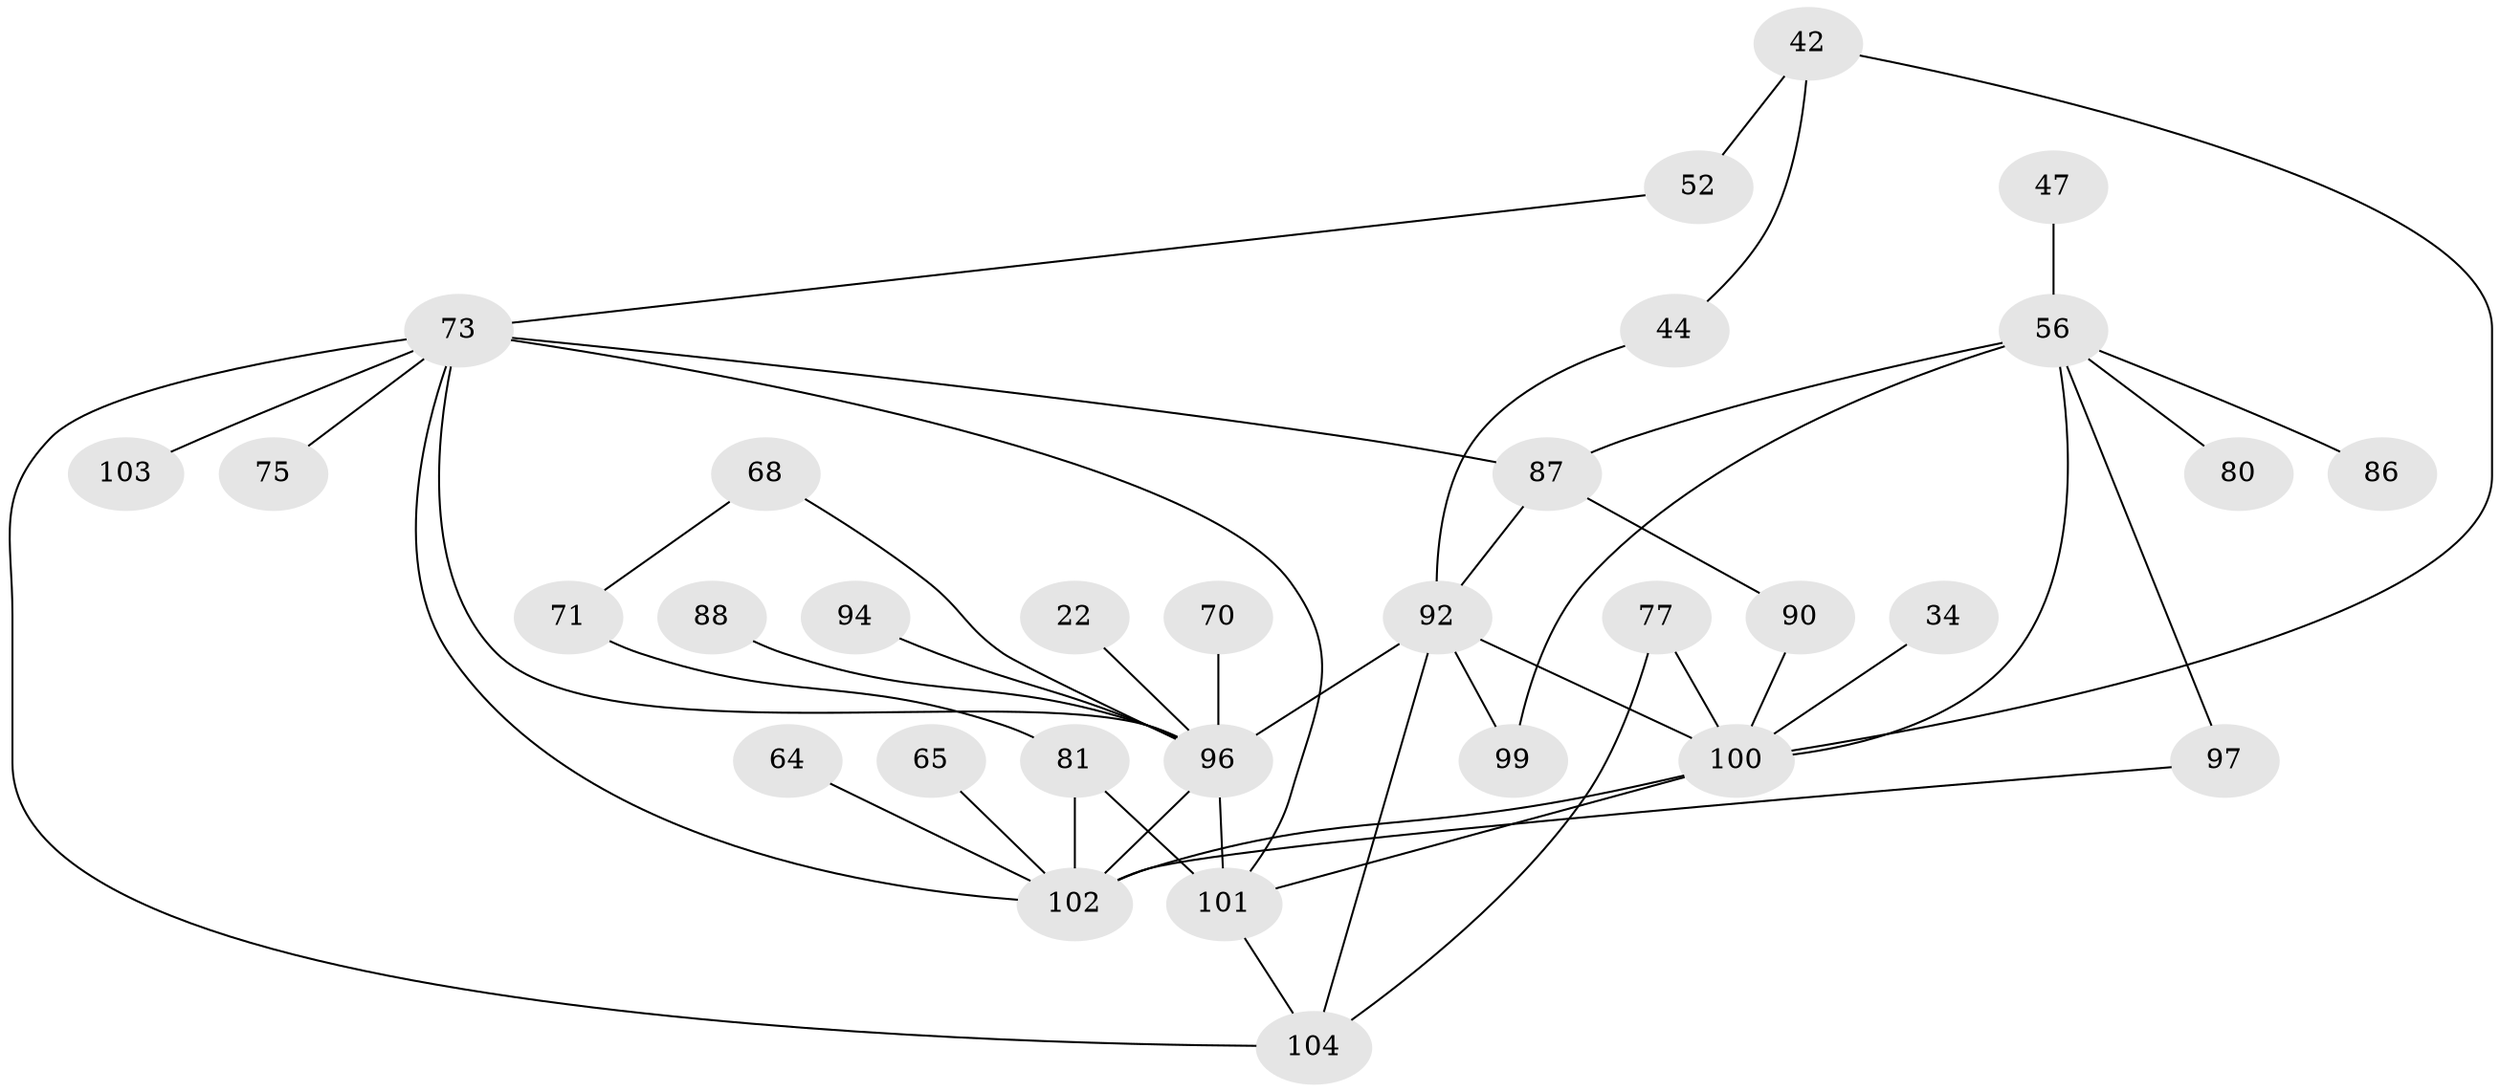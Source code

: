 // original degree distribution, {5: 0.04807692307692308, 7: 0.019230769230769232, 8: 0.019230769230769232, 4: 0.18269230769230768, 6: 0.028846153846153848, 3: 0.18269230769230768, 2: 0.3076923076923077, 1: 0.21153846153846154}
// Generated by graph-tools (version 1.1) at 2025/45/03/04/25 21:45:12]
// undirected, 31 vertices, 46 edges
graph export_dot {
graph [start="1"]
  node [color=gray90,style=filled];
  22;
  34;
  42 [super="+37"];
  44;
  47;
  52 [super="+40"];
  56 [super="+20+17+38"];
  64;
  65;
  68 [super="+16"];
  70;
  71;
  73 [super="+69+58+72"];
  75;
  77;
  80 [super="+59"];
  81 [super="+19+50+66"];
  86;
  87 [super="+76"];
  88 [super="+28+30"];
  90 [super="+53"];
  92 [super="+7+45+89+4"];
  94;
  96 [super="+10+14+27+62+79+6"];
  97 [super="+60"];
  99 [super="+82"];
  100 [super="+67+78+93+84"];
  101 [super="+41+83+98+95"];
  102 [super="+85+13+74"];
  103;
  104 [super="+36+49"];
  22 -- 96;
  34 -- 100 [weight=2];
  42 -- 52 [weight=2];
  42 -- 44;
  42 -- 100 [weight=2];
  44 -- 92;
  47 -- 56;
  52 -- 73;
  56 -- 86;
  56 -- 87 [weight=3];
  56 -- 97;
  56 -- 99;
  56 -- 100 [weight=5];
  56 -- 80;
  64 -- 102;
  65 -- 102;
  68 -- 71;
  68 -- 96;
  70 -- 96;
  71 -- 81;
  73 -- 75;
  73 -- 104;
  73 -- 96 [weight=3];
  73 -- 87;
  73 -- 101;
  73 -- 102;
  73 -- 103;
  77 -- 100;
  77 -- 104;
  81 -- 102 [weight=3];
  81 -- 101 [weight=4];
  87 -- 90;
  87 -- 92;
  88 -- 96;
  90 -- 100;
  92 -- 96 [weight=3];
  92 -- 99;
  92 -- 100 [weight=4];
  92 -- 104;
  94 -- 96;
  96 -- 102;
  96 -- 101;
  97 -- 102;
  100 -- 102 [weight=4];
  100 -- 101 [weight=2];
  101 -- 104;
}
